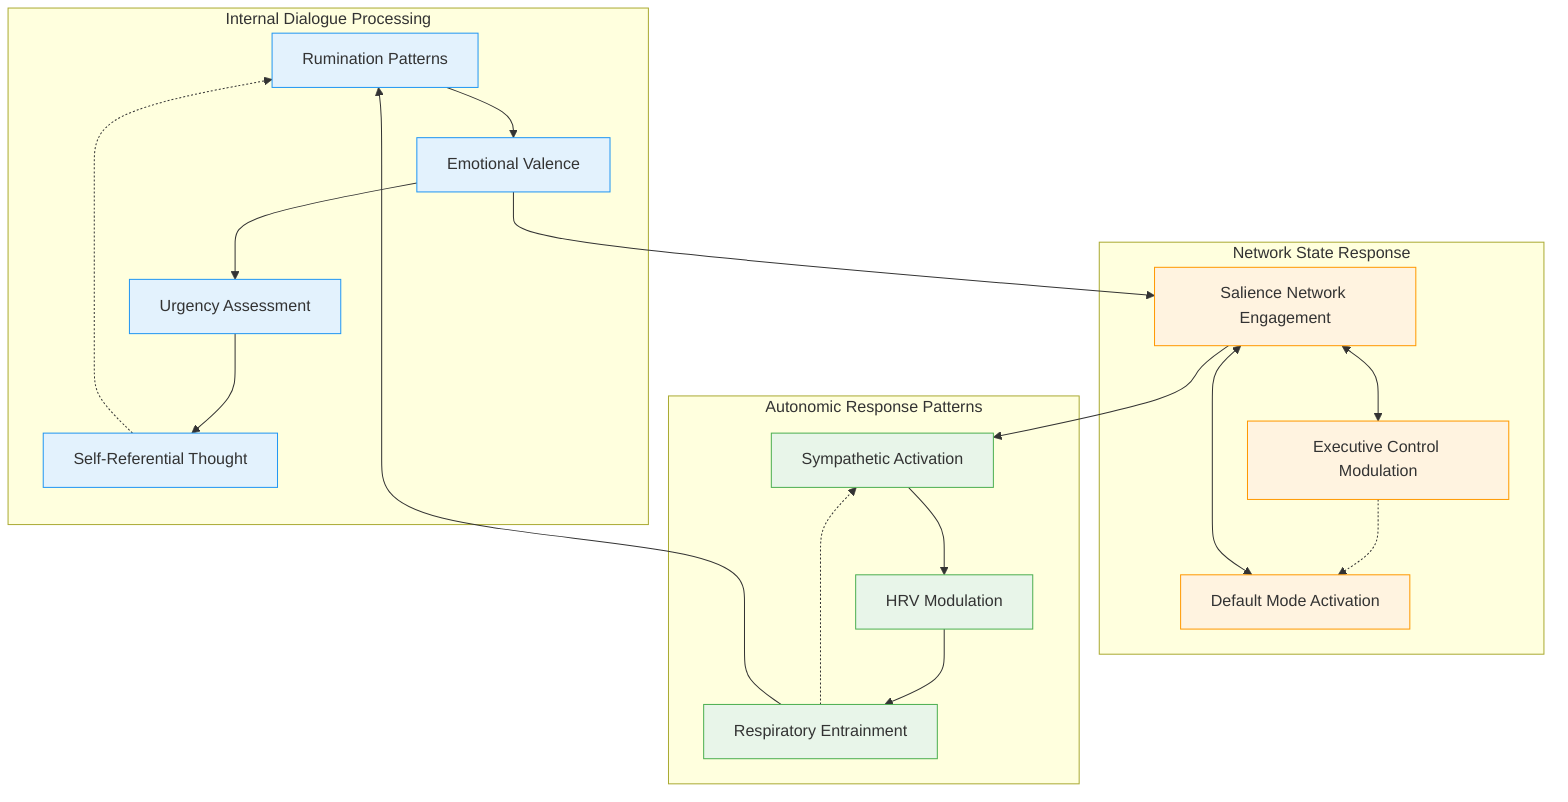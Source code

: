 flowchart TB
    subgraph InternalDialogue["Internal Dialogue Processing"]
        direction TB
        ID1[Rumination Patterns]
        ID2[Emotional Valence]
        ID3[Urgency Assessment]
        ID4[Self-Referential Thought]
        
        ID1 --> ID2
        ID2 --> ID3
        ID3 --> ID4
        ID4 -.-> ID1
    end

    subgraph NetworkResponse["Network State Response"]
        direction LR
        NR1[Default Mode Activation]
        NR2[Salience Network Engagement]
        NR3[Executive Control Modulation]
        
        NR1 <--> NR2
        NR2 <--> NR3
        NR3 -.-> NR1
    end

    subgraph AutonomicModulation["Autonomic Response Patterns"]
        direction TB
        AM1[Sympathetic Activation]
        AM2[HRV Modulation]
        AM3[Respiratory Entrainment]
        
        AM1 --> AM2
        AM2 --> AM3
        AM3 -.-> AM1
    end

    ID2 --> NR2
    NR2 --> AM1
    AM3 --> ID1

    %% Styling
    classDef dialogue fill:#e3f2fd,stroke:#2196F3
    classDef network fill:#fff3e0,stroke:#FF9800
    classDef autonomic fill:#e8f5e9,stroke:#4CAF50

    class ID1,ID2,ID3,ID4 dialogue
    class NR1,NR2,NR3 network
    class AM1,AM2,AM3 autonomic